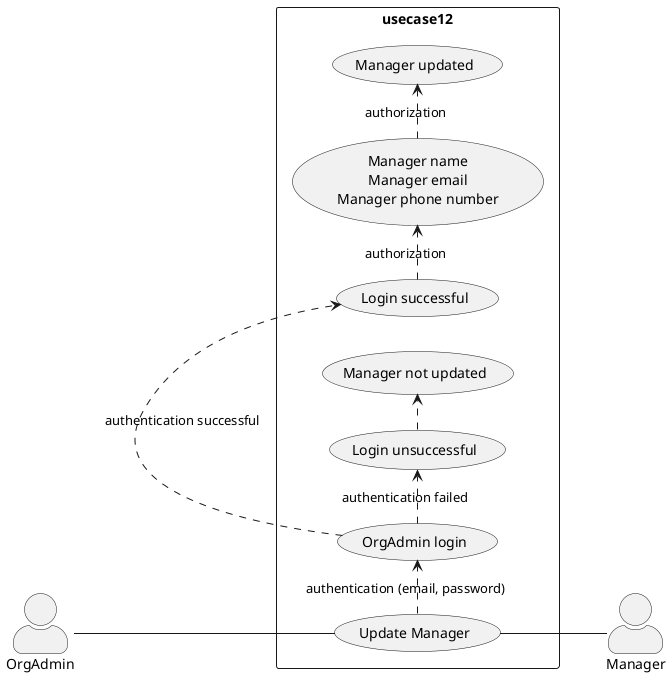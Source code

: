 @startuml OrgAdmin Update Manager

skinparam actorStyle awesome
left to right direction
skinparam packageStyle rectangle

actor OrgAdmin
actor Manager

rectangle usecase12{
  OrgAdmin-- (Update Manager)
  (Update Manager) .> (OrgAdmin login) : authentication (email, password)
  (OrgAdmin login) .> (Login successful) : authentication successful
  (Login successful) .> (Manager name\nManager email\nManager phone number) : authorization
  (Manager name\nManager email\nManager phone number) .> (Manager updated) : authorization 
  (OrgAdmin login) .> (Login unsuccessful) : authentication failed
  (Login unsuccessful) .> (Manager not updated)  
  (Update Manager)-- Manager
}

@enduml
